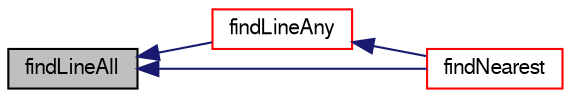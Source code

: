 digraph "findLineAll"
{
  bgcolor="transparent";
  edge [fontname="FreeSans",fontsize="10",labelfontname="FreeSans",labelfontsize="10"];
  node [fontname="FreeSans",fontsize="10",shape=record];
  rankdir="LR";
  Node513 [label="findLineAll",height=0.2,width=0.4,color="black", fillcolor="grey75", style="filled", fontcolor="black"];
  Node513 -> Node514 [dir="back",color="midnightblue",fontsize="10",style="solid",fontname="FreeSans"];
  Node514 [label="findLineAny",height=0.2,width=0.4,color="red",URL="$a25254.html#a3cb961eda9c4705631ac1b5b1ca29b97",tooltip="Return any intersection on segment from start to end. "];
  Node514 -> Node516 [dir="back",color="midnightblue",fontsize="10",style="solid",fontname="FreeSans"];
  Node516 [label="findNearest",height=0.2,width=0.4,color="red",URL="$a25254.html#a55cc02a6ebd2ba7f53b1f4249376059c",tooltip="Find nearest on original surface. Note:does not use perturbation. "];
  Node513 -> Node516 [dir="back",color="midnightblue",fontsize="10",style="solid",fontname="FreeSans"];
}
